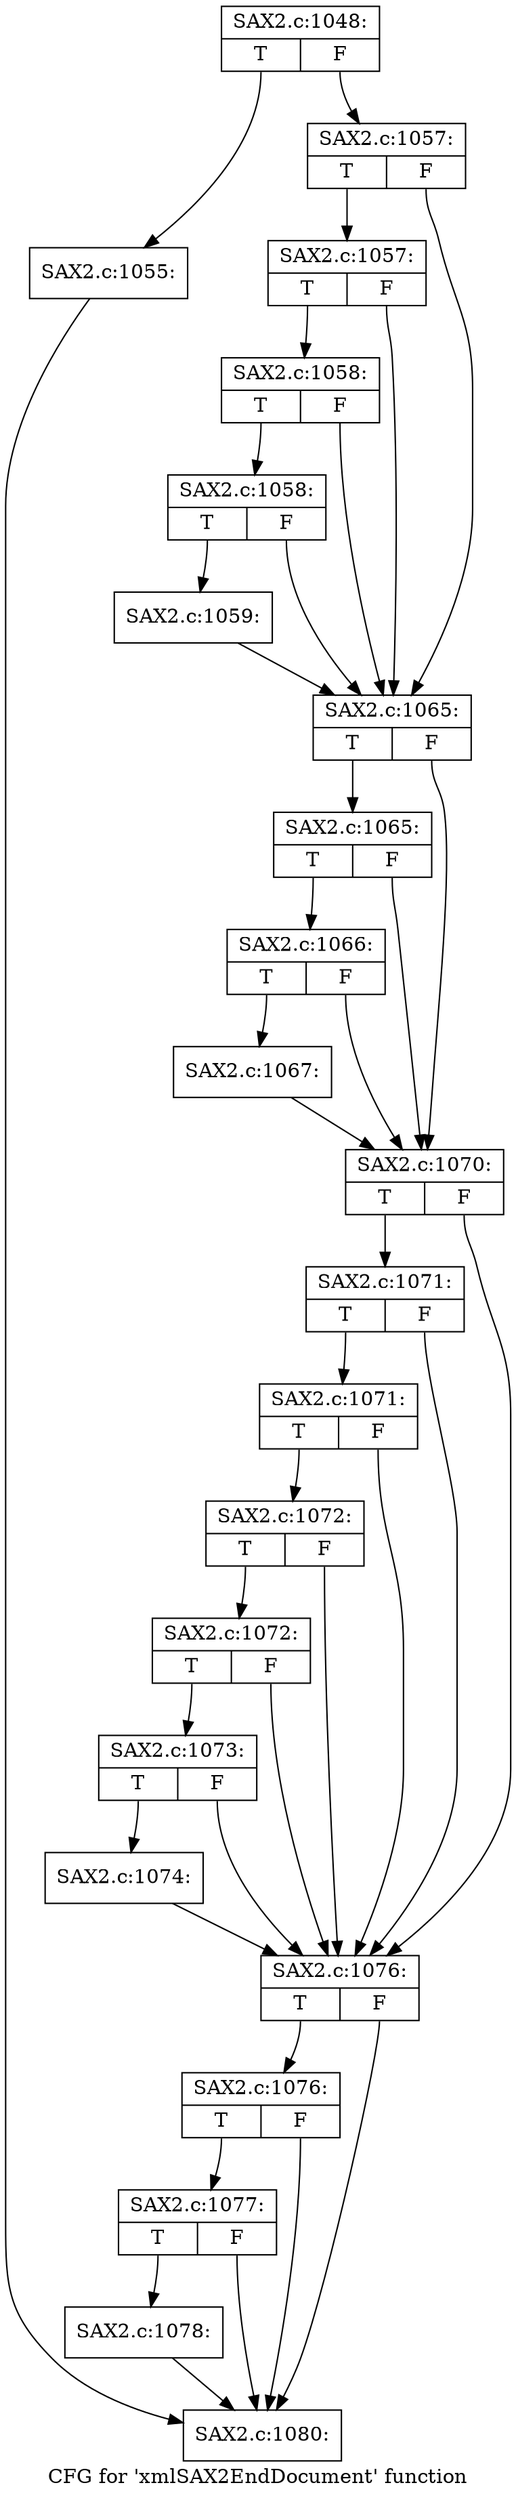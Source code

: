 digraph "CFG for 'xmlSAX2EndDocument' function" {
	label="CFG for 'xmlSAX2EndDocument' function";

	Node0x55f4ae6dc5f0 [shape=record,label="{SAX2.c:1048:|{<s0>T|<s1>F}}"];
	Node0x55f4ae6dc5f0:s0 -> Node0x55f4ae6ea6d0;
	Node0x55f4ae6dc5f0:s1 -> Node0x55f4ae6ea720;
	Node0x55f4ae6ea6d0 [shape=record,label="{SAX2.c:1055:}"];
	Node0x55f4ae6ea6d0 -> Node0x55f4ae6f0220;
	Node0x55f4ae6ea720 [shape=record,label="{SAX2.c:1057:|{<s0>T|<s1>F}}"];
	Node0x55f4ae6ea720:s0 -> Node0x55f4ae6eac70;
	Node0x55f4ae6ea720:s1 -> Node0x55f4ae6eab20;
	Node0x55f4ae6eac70 [shape=record,label="{SAX2.c:1057:|{<s0>T|<s1>F}}"];
	Node0x55f4ae6eac70:s0 -> Node0x55f4ae6eabf0;
	Node0x55f4ae6eac70:s1 -> Node0x55f4ae6eab20;
	Node0x55f4ae6eabf0 [shape=record,label="{SAX2.c:1058:|{<s0>T|<s1>F}}"];
	Node0x55f4ae6eabf0:s0 -> Node0x55f4ae6eab70;
	Node0x55f4ae6eabf0:s1 -> Node0x55f4ae6eab20;
	Node0x55f4ae6eab70 [shape=record,label="{SAX2.c:1058:|{<s0>T|<s1>F}}"];
	Node0x55f4ae6eab70:s0 -> Node0x55f4ae6eaad0;
	Node0x55f4ae6eab70:s1 -> Node0x55f4ae6eab20;
	Node0x55f4ae6eaad0 [shape=record,label="{SAX2.c:1059:}"];
	Node0x55f4ae6eaad0 -> Node0x55f4ae6eab20;
	Node0x55f4ae6eab20 [shape=record,label="{SAX2.c:1065:|{<s0>T|<s1>F}}"];
	Node0x55f4ae6eab20:s0 -> Node0x55f4ae6ec580;
	Node0x55f4ae6eab20:s1 -> Node0x55f4ae6ec4b0;
	Node0x55f4ae6ec580 [shape=record,label="{SAX2.c:1065:|{<s0>T|<s1>F}}"];
	Node0x55f4ae6ec580:s0 -> Node0x55f4ae6ec500;
	Node0x55f4ae6ec580:s1 -> Node0x55f4ae6ec4b0;
	Node0x55f4ae6ec500 [shape=record,label="{SAX2.c:1066:|{<s0>T|<s1>F}}"];
	Node0x55f4ae6ec500:s0 -> Node0x55f4ae6ec460;
	Node0x55f4ae6ec500:s1 -> Node0x55f4ae6ec4b0;
	Node0x55f4ae6ec460 [shape=record,label="{SAX2.c:1067:}"];
	Node0x55f4ae6ec460 -> Node0x55f4ae6ec4b0;
	Node0x55f4ae6ec4b0 [shape=record,label="{SAX2.c:1070:|{<s0>T|<s1>F}}"];
	Node0x55f4ae6ec4b0:s0 -> Node0x55f4ae6edc40;
	Node0x55f4ae6ec4b0:s1 -> Node0x55f4ae6ed9f0;
	Node0x55f4ae6edc40 [shape=record,label="{SAX2.c:1071:|{<s0>T|<s1>F}}"];
	Node0x55f4ae6edc40:s0 -> Node0x55f4ae6edbc0;
	Node0x55f4ae6edc40:s1 -> Node0x55f4ae6ed9f0;
	Node0x55f4ae6edbc0 [shape=record,label="{SAX2.c:1071:|{<s0>T|<s1>F}}"];
	Node0x55f4ae6edbc0:s0 -> Node0x55f4ae6edb40;
	Node0x55f4ae6edbc0:s1 -> Node0x55f4ae6ed9f0;
	Node0x55f4ae6edb40 [shape=record,label="{SAX2.c:1072:|{<s0>T|<s1>F}}"];
	Node0x55f4ae6edb40:s0 -> Node0x55f4ae6edac0;
	Node0x55f4ae6edb40:s1 -> Node0x55f4ae6ed9f0;
	Node0x55f4ae6edac0 [shape=record,label="{SAX2.c:1072:|{<s0>T|<s1>F}}"];
	Node0x55f4ae6edac0:s0 -> Node0x55f4ae6eda40;
	Node0x55f4ae6edac0:s1 -> Node0x55f4ae6ed9f0;
	Node0x55f4ae6eda40 [shape=record,label="{SAX2.c:1073:|{<s0>T|<s1>F}}"];
	Node0x55f4ae6eda40:s0 -> Node0x55f4ae6ed9a0;
	Node0x55f4ae6eda40:s1 -> Node0x55f4ae6ed9f0;
	Node0x55f4ae6ed9a0 [shape=record,label="{SAX2.c:1074:}"];
	Node0x55f4ae6ed9a0 -> Node0x55f4ae6ed9f0;
	Node0x55f4ae6ed9f0 [shape=record,label="{SAX2.c:1076:|{<s0>T|<s1>F}}"];
	Node0x55f4ae6ed9f0:s0 -> Node0x55f4ae6f02f0;
	Node0x55f4ae6ed9f0:s1 -> Node0x55f4ae6f0220;
	Node0x55f4ae6f02f0 [shape=record,label="{SAX2.c:1076:|{<s0>T|<s1>F}}"];
	Node0x55f4ae6f02f0:s0 -> Node0x55f4ae6f0270;
	Node0x55f4ae6f02f0:s1 -> Node0x55f4ae6f0220;
	Node0x55f4ae6f0270 [shape=record,label="{SAX2.c:1077:|{<s0>T|<s1>F}}"];
	Node0x55f4ae6f0270:s0 -> Node0x55f4ae6f01d0;
	Node0x55f4ae6f0270:s1 -> Node0x55f4ae6f0220;
	Node0x55f4ae6f01d0 [shape=record,label="{SAX2.c:1078:}"];
	Node0x55f4ae6f01d0 -> Node0x55f4ae6f0220;
	Node0x55f4ae6f0220 [shape=record,label="{SAX2.c:1080:}"];
}
